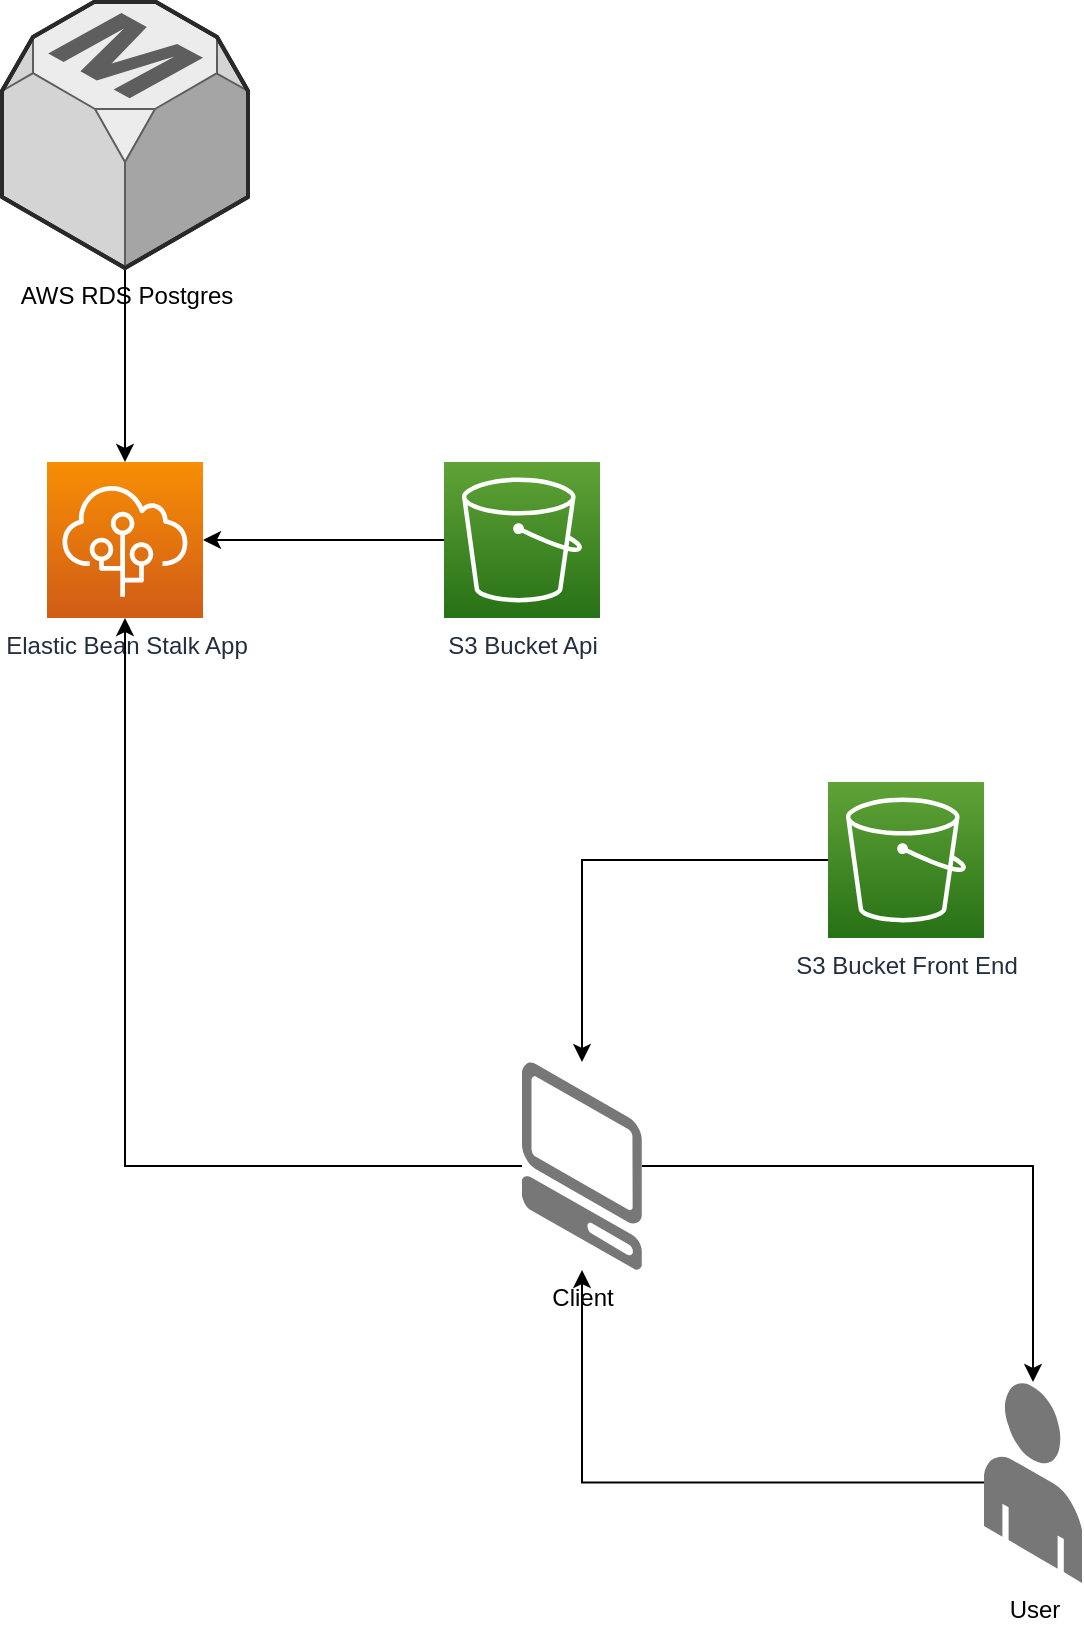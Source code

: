 <mxfile version="18.0.0" type="device"><diagram name="Page-1" id="aaaa8250-4180-3840-79b5-4cada1eebb92"><mxGraphModel dx="909" dy="843" grid="1" gridSize="10" guides="1" tooltips="1" connect="1" arrows="1" fold="1" page="1" pageScale="1" pageWidth="850" pageHeight="1100" background="none" math="0" shadow="0"><root><mxCell id="0"/><mxCell id="1" parent="0"/><mxCell id="IY84xlqqtJ9nL3uiFLm4-13" value="" style="edgeStyle=orthogonalEdgeStyle;rounded=0;orthogonalLoop=1;jettySize=auto;html=1;" parent="1" source="IY84xlqqtJ9nL3uiFLm4-3" target="IY84xlqqtJ9nL3uiFLm4-6" edge="1"><mxGeometry relative="1" as="geometry"><mxPoint x="110" y="500" as="targetPoint"/></mxGeometry></mxCell><mxCell id="IY84xlqqtJ9nL3uiFLm4-3" value="AWS RDS Postgres" style="verticalLabelPosition=bottom;html=1;verticalAlign=top;strokeWidth=1;align=center;outlineConnect=0;dashed=0;outlineConnect=0;shape=mxgraph.aws3d.rdsMaster;fillColor=#ECECEC;strokeColor=#5E5E5E;aspect=fixed;" parent="1" vertex="1"><mxGeometry x="50" y="210" width="123" height="133" as="geometry"/></mxCell><mxCell id="IY84xlqqtJ9nL3uiFLm4-37" style="edgeStyle=orthogonalEdgeStyle;rounded=0;orthogonalLoop=1;jettySize=auto;html=1;" parent="1" source="IY84xlqqtJ9nL3uiFLm4-4" target="IY84xlqqtJ9nL3uiFLm4-26" edge="1"><mxGeometry relative="1" as="geometry"/></mxCell><mxCell id="IY84xlqqtJ9nL3uiFLm4-4" value="User" style="verticalLabelPosition=bottom;html=1;verticalAlign=top;strokeWidth=1;align=center;outlineConnect=0;dashed=0;outlineConnect=0;shape=mxgraph.aws3d.end_user;strokeColor=none;fillColor=#777777;aspect=fixed;" parent="1" vertex="1"><mxGeometry x="541" y="900" width="49" height="100.46" as="geometry"/></mxCell><mxCell id="IY84xlqqtJ9nL3uiFLm4-5" value="S3 Bucket Api" style="sketch=0;points=[[0,0,0],[0.25,0,0],[0.5,0,0],[0.75,0,0],[1,0,0],[0,1,0],[0.25,1,0],[0.5,1,0],[0.75,1,0],[1,1,0],[0,0.25,0],[0,0.5,0],[0,0.75,0],[1,0.25,0],[1,0.5,0],[1,0.75,0]];outlineConnect=0;fontColor=#232F3E;gradientColor=#60A337;gradientDirection=north;fillColor=#277116;strokeColor=#ffffff;dashed=0;verticalLabelPosition=bottom;verticalAlign=top;align=center;html=1;fontSize=12;fontStyle=0;aspect=fixed;shape=mxgraph.aws4.resourceIcon;resIcon=mxgraph.aws4.s3;" parent="1" vertex="1"><mxGeometry x="271" y="440" width="78" height="78" as="geometry"/></mxCell><mxCell id="IY84xlqqtJ9nL3uiFLm4-6" value="Elastic Bean Stalk App" style="sketch=0;points=[[0,0,0],[0.25,0,0],[0.5,0,0],[0.75,0,0],[1,0,0],[0,1,0],[0.25,1,0],[0.5,1,0],[0.75,1,0],[1,1,0],[0,0.25,0],[0,0.5,0],[0,0.75,0],[1,0.25,0],[1,0.5,0],[1,0.75,0]];outlineConnect=0;fontColor=#232F3E;gradientColor=#F78E04;gradientDirection=north;fillColor=#D05C17;strokeColor=#ffffff;dashed=0;verticalLabelPosition=bottom;verticalAlign=top;align=center;html=1;fontSize=12;fontStyle=0;aspect=fixed;shape=mxgraph.aws4.resourceIcon;resIcon=mxgraph.aws4.elastic_beanstalk;" parent="1" vertex="1"><mxGeometry x="72.5" y="440" width="78" height="78" as="geometry"/></mxCell><mxCell id="IY84xlqqtJ9nL3uiFLm4-10" value="" style="edgeStyle=orthogonalEdgeStyle;rounded=0;orthogonalLoop=1;jettySize=auto;html=1;" parent="1" source="IY84xlqqtJ9nL3uiFLm4-5" target="IY84xlqqtJ9nL3uiFLm4-6" edge="1"><mxGeometry relative="1" as="geometry"><mxPoint x="400" y="538.6" as="sourcePoint"/></mxGeometry></mxCell><mxCell id="IY84xlqqtJ9nL3uiFLm4-27" value="" style="edgeStyle=orthogonalEdgeStyle;rounded=0;orthogonalLoop=1;jettySize=auto;html=1;" parent="1" source="IY84xlqqtJ9nL3uiFLm4-22" target="IY84xlqqtJ9nL3uiFLm4-26" edge="1"><mxGeometry relative="1" as="geometry"/></mxCell><mxCell id="IY84xlqqtJ9nL3uiFLm4-22" value="S3 Bucket Front End" style="sketch=0;points=[[0,0,0],[0.25,0,0],[0.5,0,0],[0.75,0,0],[1,0,0],[0,1,0],[0.25,1,0],[0.5,1,0],[0.75,1,0],[1,1,0],[0,0.25,0],[0,0.5,0],[0,0.75,0],[1,0.25,0],[1,0.5,0],[1,0.75,0]];outlineConnect=0;fontColor=#232F3E;gradientColor=#60A337;gradientDirection=north;fillColor=#277116;strokeColor=#ffffff;dashed=0;verticalLabelPosition=bottom;verticalAlign=top;align=center;html=1;fontSize=12;fontStyle=0;aspect=fixed;shape=mxgraph.aws4.resourceIcon;resIcon=mxgraph.aws4.s3;" parent="1" vertex="1"><mxGeometry x="463" y="600" width="78" height="78" as="geometry"/></mxCell><mxCell id="IY84xlqqtJ9nL3uiFLm4-28" value="" style="edgeStyle=orthogonalEdgeStyle;rounded=0;orthogonalLoop=1;jettySize=auto;html=1;" parent="1" source="IY84xlqqtJ9nL3uiFLm4-26" target="IY84xlqqtJ9nL3uiFLm4-4" edge="1"><mxGeometry relative="1" as="geometry"/></mxCell><mxCell id="IY84xlqqtJ9nL3uiFLm4-35" value="" style="edgeStyle=orthogonalEdgeStyle;rounded=0;orthogonalLoop=1;jettySize=auto;html=1;entryX=0.5;entryY=1;entryDx=0;entryDy=0;entryPerimeter=0;" parent="1" source="IY84xlqqtJ9nL3uiFLm4-26" target="IY84xlqqtJ9nL3uiFLm4-6" edge="1"><mxGeometry relative="1" as="geometry"><mxPoint x="340" y="822" as="targetPoint"/></mxGeometry></mxCell><mxCell id="IY84xlqqtJ9nL3uiFLm4-26" value="Client" style="verticalLabelPosition=bottom;html=1;verticalAlign=top;strokeWidth=1;align=center;outlineConnect=0;dashed=0;outlineConnect=0;shape=mxgraph.aws3d.client;aspect=fixed;strokeColor=none;fillColor=#777777;" parent="1" vertex="1"><mxGeometry x="310" y="740" width="60" height="104" as="geometry"/></mxCell></root></mxGraphModel></diagram></mxfile>